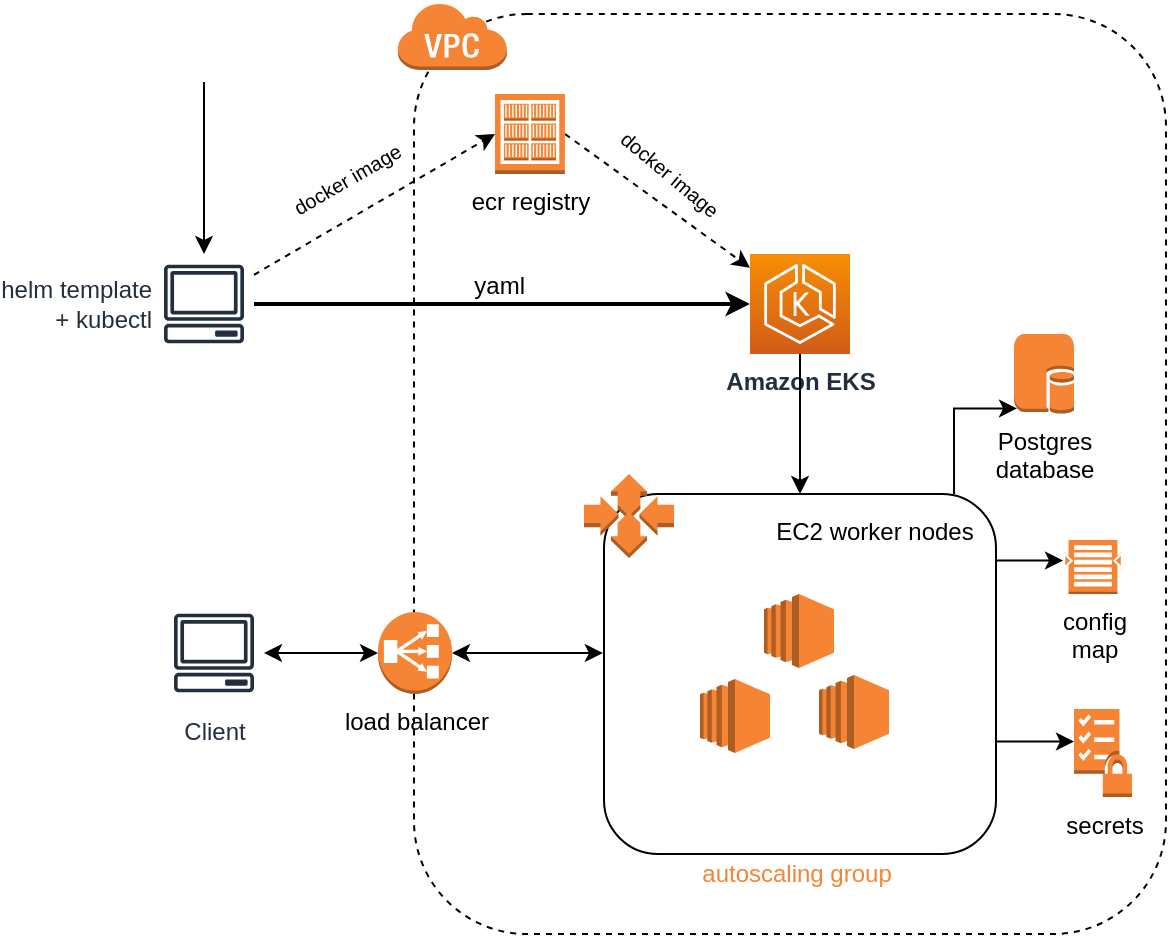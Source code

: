 <mxfile version="10.6.7" type="github"><diagram id="1dgTDyratO9yW6iv4YEo" name="Page-1"><mxGraphModel dx="498" dy="345" grid="1" gridSize="10" guides="1" tooltips="1" connect="1" arrows="1" fold="1" page="1" pageScale="1" pageWidth="850" pageHeight="1100" math="0" shadow="0"><root><mxCell id="0"/><mxCell id="1" parent="0"/><mxCell id="ToSwNtBHfKy5WwroB0ka-7" value="" style="rounded=1;whiteSpace=wrap;html=1;shadow=0;fillColor=none;dashed=1;fontStyle=1" parent="1" vertex="1"><mxGeometry x="300" y="40" width="376" height="460" as="geometry"/></mxCell><mxCell id="ToSwNtBHfKy5WwroB0ka-31" style="edgeStyle=none;rounded=1;orthogonalLoop=1;jettySize=auto;html=1;strokeWidth=2;" parent="1" source="ToSwNtBHfKy5WwroB0ka-1" target="ToSwNtBHfKy5WwroB0ka-22" edge="1"><mxGeometry relative="1" as="geometry"/></mxCell><mxCell id="ToSwNtBHfKy5WwroB0ka-48" value="yaml&amp;nbsp;" style="text;html=1;resizable=0;points=[];align=center;verticalAlign=middle;labelBackgroundColor=#ffffff;" parent="ToSwNtBHfKy5WwroB0ka-31" vertex="1" connectable="0"><mxGeometry x="0.299" y="3" relative="1" as="geometry"><mxPoint x="-37" y="-6.5" as="offset"/></mxGeometry></mxCell><mxCell id="ToSwNtBHfKy5WwroB0ka-1" value="helm template&lt;br&gt;+ kubectl" style="outlineConnect=0;fontColor=#232F3E;gradientColor=none;strokeColor=#232F3E;fillColor=#ffffff;dashed=0;verticalLabelPosition=middle;verticalAlign=middle;align=right;fontSize=12;fontStyle=0;aspect=fixed;shape=mxgraph.aws4.resourceIcon;resIcon=mxgraph.aws4.client;html=1;horizontal=1;labelPosition=left;" parent="1" vertex="1"><mxGeometry x="170" y="160" width="50" height="50" as="geometry"/></mxCell><mxCell id="ToSwNtBHfKy5WwroB0ka-8" value="" style="outlineConnect=0;dashed=0;verticalLabelPosition=bottom;verticalAlign=top;align=center;html=1;shape=mxgraph.aws3.virtual_private_cloud;fillColor=#F58534;gradientColor=none;" parent="1" vertex="1"><mxGeometry x="291.5" y="34" width="55" height="34" as="geometry"/></mxCell><mxCell id="ToSwNtBHfKy5WwroB0ka-27" style="edgeStyle=none;orthogonalLoop=1;jettySize=auto;html=1;entryX=0;entryY=0.5;entryDx=0;entryDy=0;entryPerimeter=0;rounded=1;strokeWidth=1;dashed=1;" parent="1" source="ToSwNtBHfKy5WwroB0ka-1" target="ToSwNtBHfKy5WwroB0ka-10" edge="1"><mxGeometry relative="1" as="geometry"><mxPoint x="200" y="200" as="sourcePoint"/><Array as="points"/></mxGeometry></mxCell><mxCell id="ToSwNtBHfKy5WwroB0ka-29" value="docker image&lt;br style=&quot;font-size: 10px;&quot;&gt;" style="text;html=1;resizable=0;points=[];align=center;verticalAlign=bottom;labelBackgroundColor=#ffffff;labelPosition=center;verticalLabelPosition=top;rotation=-30;fontSize=10;" parent="ToSwNtBHfKy5WwroB0ka-27" vertex="1" connectable="0"><mxGeometry x="0.176" y="-1" relative="1" as="geometry"><mxPoint x="-21.5" as="offset"/></mxGeometry></mxCell><mxCell id="ToSwNtBHfKy5WwroB0ka-47" style="edgeStyle=none;rounded=1;orthogonalLoop=1;jettySize=auto;html=1;exitX=1;exitY=0.5;exitDx=0;exitDy=0;exitPerimeter=0;strokeWidth=1;dashed=1;" parent="1" source="ToSwNtBHfKy5WwroB0ka-10" target="ToSwNtBHfKy5WwroB0ka-22" edge="1"><mxGeometry relative="1" as="geometry"/></mxCell><mxCell id="ToSwNtBHfKy5WwroB0ka-51" value="docker image&lt;br style=&quot;font-size: 10px;&quot;&gt;" style="text;html=1;resizable=0;points=[];align=center;verticalAlign=middle;labelBackgroundColor=#ffffff;rotation=40;fontSize=10;" parent="ToSwNtBHfKy5WwroB0ka-47" vertex="1" connectable="0"><mxGeometry x="-0.376" relative="1" as="geometry"><mxPoint x="24" y="-1.5" as="offset"/></mxGeometry></mxCell><mxCell id="ToSwNtBHfKy5WwroB0ka-10" value="ecr registry" style="outlineConnect=0;dashed=0;verticalLabelPosition=bottom;verticalAlign=top;align=center;html=1;shape=mxgraph.aws3.ecr_registry;fillColor=#F58534;gradientColor=none;shadow=0;" parent="1" vertex="1"><mxGeometry x="340.5" y="80" width="35" height="40" as="geometry"/></mxCell><mxCell id="ToSwNtBHfKy5WwroB0ka-20" style="edgeStyle=orthogonalEdgeStyle;orthogonalLoop=1;jettySize=auto;html=1;exitX=0.5;exitY=1;exitDx=0;exitDy=0;rounded=1;strokeWidth=1;" parent="1" source="ToSwNtBHfKy5WwroB0ka-19" target="ToSwNtBHfKy5WwroB0ka-1" edge="1"><mxGeometry relative="1" as="geometry"/></mxCell><mxCell id="ToSwNtBHfKy5WwroB0ka-19" value="" style="shape=image;html=1;verticalAlign=top;verticalLabelPosition=bottom;labelBackgroundColor=#ffffff;imageAspect=0;aspect=fixed;image=https://cdn2.iconfinder.com/data/icons/font-awesome/1792/git-square-128.png;shadow=0;dashed=1;fillColor=none;" parent="1" vertex="1"><mxGeometry x="175" y="34" width="40" height="40" as="geometry"/></mxCell><mxCell id="ToSwNtBHfKy5WwroB0ka-22" value="Amazon EKS&lt;br&gt;" style="outlineConnect=0;fontColor=#232F3E;gradientColor=#F78E04;gradientDirection=north;fillColor=#D05C17;strokeColor=#ffffff;dashed=0;verticalLabelPosition=bottom;verticalAlign=top;align=center;html=1;fontSize=12;fontStyle=1;aspect=fixed;shape=mxgraph.aws4.resourceIcon;resIcon=mxgraph.aws4.eks;shadow=0;labelPosition=center;" parent="1" vertex="1"><mxGeometry x="468" y="160" width="50" height="50" as="geometry"/></mxCell><mxCell id="ToSwNtBHfKy5WwroB0ka-59" style="edgeStyle=none;rounded=1;jumpStyle=none;orthogonalLoop=1;jettySize=auto;html=1;exitX=0.5;exitY=0;exitDx=0;exitDy=0;startArrow=classic;startFill=1;strokeWidth=1;fontSize=12;fontColor=#000000;endArrow=none;endFill=0;" parent="1" source="ToSwNtBHfKy5WwroB0ka-33" target="ToSwNtBHfKy5WwroB0ka-22" edge="1"><mxGeometry relative="1" as="geometry"/></mxCell><mxCell id="b8Z4qRBJMbg1MlPxPCF8-6" style="edgeStyle=orthogonalEdgeStyle;rounded=0;orthogonalLoop=1;jettySize=auto;html=1;exitX=1;exitY=0.25;exitDx=0;exitDy=0;entryX=0;entryY=0.38;entryDx=0;entryDy=0;entryPerimeter=0;startArrow=none;startFill=0;endArrow=classic;endFill=1;strokeColor=#000000;" edge="1" parent="1" source="ToSwNtBHfKy5WwroB0ka-33" target="b8Z4qRBJMbg1MlPxPCF8-4"><mxGeometry relative="1" as="geometry"><Array as="points"><mxPoint x="591" y="313"/></Array></mxGeometry></mxCell><mxCell id="ToSwNtBHfKy5WwroB0ka-33" value="" style="rounded=1;whiteSpace=wrap;html=1;shadow=0;fillColor=none;" parent="1" vertex="1"><mxGeometry x="395" y="280" width="196" height="180" as="geometry"/></mxCell><mxCell id="ToSwNtBHfKy5WwroB0ka-37" value="" style="outlineConnect=0;dashed=0;verticalLabelPosition=bottom;verticalAlign=top;align=center;html=1;shape=mxgraph.aws3.auto_scaling;fillColor=#F58534;gradientColor=none;shadow=0;" parent="1" vertex="1"><mxGeometry x="385" y="270" width="45" height="42" as="geometry"/></mxCell><mxCell id="ToSwNtBHfKy5WwroB0ka-38" value="" style="outlineConnect=0;dashed=0;verticalLabelPosition=bottom;verticalAlign=top;align=center;html=1;shape=mxgraph.aws3.ec2;fillColor=#F58534;gradientColor=none;shadow=0;" parent="1" vertex="1"><mxGeometry x="443" y="372.5" width="35" height="37" as="geometry"/></mxCell><mxCell id="ToSwNtBHfKy5WwroB0ka-57" style="edgeStyle=none;rounded=1;orthogonalLoop=1;jettySize=auto;html=1;exitX=1;exitY=0.5;exitDx=0;exitDy=0;exitPerimeter=0;entryX=-0.003;entryY=0.442;entryDx=0;entryDy=0;entryPerimeter=0;strokeWidth=1;fontSize=12;fontColor=#000000;jumpStyle=none;startArrow=classic;startFill=1;" parent="1" source="ToSwNtBHfKy5WwroB0ka-43" target="ToSwNtBHfKy5WwroB0ka-33" edge="1"><mxGeometry relative="1" as="geometry"/></mxCell><mxCell id="ToSwNtBHfKy5WwroB0ka-58" style="edgeStyle=none;rounded=1;jumpStyle=none;orthogonalLoop=1;jettySize=auto;html=1;exitX=0;exitY=0.5;exitDx=0;exitDy=0;exitPerimeter=0;startArrow=classic;startFill=1;strokeWidth=1;fontSize=12;fontColor=#000000;" parent="1" source="ToSwNtBHfKy5WwroB0ka-43" target="ToSwNtBHfKy5WwroB0ka-44" edge="1"><mxGeometry relative="1" as="geometry"/></mxCell><mxCell id="ToSwNtBHfKy5WwroB0ka-43" value="load balancer" style="outlineConnect=0;dashed=0;verticalLabelPosition=bottom;verticalAlign=top;align=center;html=1;shape=mxgraph.aws3.classic_load_balancer;fillColor=#F58534;gradientColor=none;shadow=0;" parent="1" vertex="1"><mxGeometry x="282" y="339" width="37" height="41" as="geometry"/></mxCell><mxCell id="ToSwNtBHfKy5WwroB0ka-44" value="Client" style="outlineConnect=0;fontColor=#232F3E;gradientColor=none;strokeColor=#232F3E;fillColor=#ffffff;dashed=0;verticalLabelPosition=bottom;verticalAlign=top;align=center;html=1;fontSize=12;fontStyle=0;aspect=fixed;shape=mxgraph.aws4.resourceIcon;resIcon=mxgraph.aws4.client;" parent="1" vertex="1"><mxGeometry x="175" y="334.5" width="50" height="50" as="geometry"/></mxCell><mxCell id="ToSwNtBHfKy5WwroB0ka-52" value="" style="outlineConnect=0;dashed=0;verticalLabelPosition=bottom;verticalAlign=top;align=center;html=1;shape=mxgraph.aws3.ec2;fillColor=#F58534;gradientColor=none;shadow=0;" parent="1" vertex="1"><mxGeometry x="475" y="330" width="35" height="37" as="geometry"/></mxCell><mxCell id="ToSwNtBHfKy5WwroB0ka-53" value="" style="outlineConnect=0;dashed=0;verticalLabelPosition=bottom;verticalAlign=top;align=center;html=1;shape=mxgraph.aws3.ec2;fillColor=#F58534;gradientColor=none;shadow=0;" parent="1" vertex="1"><mxGeometry x="502.5" y="370.5" width="35" height="37" as="geometry"/></mxCell><mxCell id="ToSwNtBHfKy5WwroB0ka-54" value="autoscaling group&lt;br style=&quot;font-size: 12px;&quot;&gt;" style="text;html=1;resizable=0;autosize=1;align=center;verticalAlign=middle;points=[];fillColor=none;strokeColor=none;rounded=0;shadow=0;fontSize=12;fontColor=#F58534;" parent="1" vertex="1"><mxGeometry x="446" y="460" width="90" height="20" as="geometry"/></mxCell><mxCell id="ToSwNtBHfKy5WwroB0ka-55" value="EC2 worker nodes" style="text;html=1;resizable=0;autosize=1;align=center;verticalAlign=middle;points=[];fillColor=none;strokeColor=none;rounded=0;shadow=0;fontSize=12;fontColor=#000000;" parent="1" vertex="1"><mxGeometry x="475" y="288.5" width="110" height="20" as="geometry"/></mxCell><mxCell id="b8Z4qRBJMbg1MlPxPCF8-3" style="edgeStyle=orthogonalEdgeStyle;orthogonalLoop=1;jettySize=auto;html=1;exitX=0.05;exitY=0.93;exitDx=0;exitDy=0;exitPerimeter=0;rounded=0;entryX=0.893;entryY=0;entryDx=0;entryDy=0;entryPerimeter=0;strokeColor=#000000;startArrow=classic;startFill=1;endArrow=none;endFill=0;" edge="1" parent="1" source="b8Z4qRBJMbg1MlPxPCF8-2" target="ToSwNtBHfKy5WwroB0ka-33"><mxGeometry relative="1" as="geometry"><mxPoint x="584" y="280" as="targetPoint"/></mxGeometry></mxCell><mxCell id="b8Z4qRBJMbg1MlPxPCF8-2" value="Postgres&lt;br&gt;database&lt;br&gt;" style="outlineConnect=0;dashed=0;verticalLabelPosition=bottom;verticalAlign=top;align=center;html=1;shape=mxgraph.aws3.db_on_instance;fillColor=#F58534;gradientColor=none;" vertex="1" parent="1"><mxGeometry x="600" y="200" width="30" height="40" as="geometry"/></mxCell><mxCell id="b8Z4qRBJMbg1MlPxPCF8-4" value="config&lt;br&gt;map&lt;br&gt;" style="outlineConnect=0;dashed=0;verticalLabelPosition=bottom;verticalAlign=top;align=center;html=1;shape=mxgraph.aws3.search_documents;fillColor=#F58534;gradientColor=none;" vertex="1" parent="1"><mxGeometry x="624.5" y="303" width="30" height="27" as="geometry"/></mxCell><mxCell id="b8Z4qRBJMbg1MlPxPCF8-7" style="edgeStyle=orthogonalEdgeStyle;rounded=0;orthogonalLoop=1;jettySize=auto;html=1;exitX=0;exitY=0.37;exitDx=0;exitDy=0;exitPerimeter=0;entryX=1.002;entryY=0.687;entryDx=0;entryDy=0;entryPerimeter=0;startArrow=classic;startFill=1;endArrow=none;endFill=0;strokeColor=#000000;" edge="1" parent="1" source="b8Z4qRBJMbg1MlPxPCF8-5" target="ToSwNtBHfKy5WwroB0ka-33"><mxGeometry relative="1" as="geometry"/></mxCell><mxCell id="b8Z4qRBJMbg1MlPxPCF8-5" value="secrets&lt;br&gt;" style="outlineConnect=0;dashed=0;verticalLabelPosition=bottom;verticalAlign=top;align=center;html=1;shape=mxgraph.aws3.checklist_security;fillColor=#F58534;gradientColor=none;" vertex="1" parent="1"><mxGeometry x="630" y="387.5" width="29" height="44" as="geometry"/></mxCell></root></mxGraphModel></diagram></mxfile>